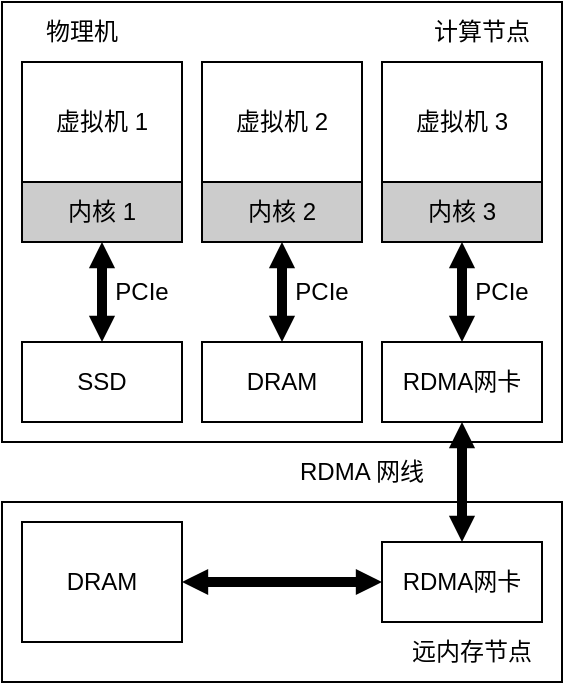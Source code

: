 <mxfile version="22.1.16" type="github">
  <diagram name="第 1 页" id="Dkf_k3QCHqvBJG8QC6G8">
    <mxGraphModel dx="1562" dy="400" grid="1" gridSize="10" guides="1" tooltips="1" connect="1" arrows="1" fold="1" page="1" pageScale="1" pageWidth="827" pageHeight="1169" math="0" shadow="0">
      <root>
        <mxCell id="0" />
        <mxCell id="1" parent="0" />
        <mxCell id="foUkZmIK1YFrcfD_WUxn-38" value="" style="rounded=0;whiteSpace=wrap;html=1;fillColor=none;" vertex="1" parent="1">
          <mxGeometry x="-690" y="500" width="280" height="90" as="geometry" />
        </mxCell>
        <mxCell id="foUkZmIK1YFrcfD_WUxn-36" value="" style="rounded=0;whiteSpace=wrap;html=1;fillColor=none;" vertex="1" parent="1">
          <mxGeometry x="-690" y="250" width="280" height="220" as="geometry" />
        </mxCell>
        <mxCell id="foUkZmIK1YFrcfD_WUxn-1" value="虚拟机 1" style="rounded=0;whiteSpace=wrap;html=1;fillColor=#FFFFFF;" vertex="1" parent="1">
          <mxGeometry x="-680" y="280" width="80" height="60" as="geometry" />
        </mxCell>
        <mxCell id="foUkZmIK1YFrcfD_WUxn-3" value="内核 1" style="rounded=0;whiteSpace=wrap;html=1;fillColor=#CCCCCC;" vertex="1" parent="1">
          <mxGeometry x="-680" y="340" width="80" height="30" as="geometry" />
        </mxCell>
        <mxCell id="foUkZmIK1YFrcfD_WUxn-8" value="虚拟机 2" style="rounded=0;whiteSpace=wrap;html=1;fillColor=#FFFFFF;" vertex="1" parent="1">
          <mxGeometry x="-590" y="280" width="80" height="60" as="geometry" />
        </mxCell>
        <mxCell id="foUkZmIK1YFrcfD_WUxn-9" value="内核 2" style="rounded=0;whiteSpace=wrap;html=1;fillColor=#CCCCCC;" vertex="1" parent="1">
          <mxGeometry x="-590" y="340" width="80" height="30" as="geometry" />
        </mxCell>
        <mxCell id="foUkZmIK1YFrcfD_WUxn-10" value="虚拟机 3" style="rounded=0;whiteSpace=wrap;html=1;fillColor=#FFFFFF;" vertex="1" parent="1">
          <mxGeometry x="-500" y="280" width="80" height="60" as="geometry" />
        </mxCell>
        <mxCell id="foUkZmIK1YFrcfD_WUxn-11" value="内核 3" style="rounded=0;whiteSpace=wrap;html=1;fillColor=#CCCCCC;" vertex="1" parent="1">
          <mxGeometry x="-500" y="340" width="80" height="30" as="geometry" />
        </mxCell>
        <mxCell id="foUkZmIK1YFrcfD_WUxn-13" value="SSD" style="rounded=0;whiteSpace=wrap;html=1;" vertex="1" parent="1">
          <mxGeometry x="-680" y="420" width="80" height="40" as="geometry" />
        </mxCell>
        <mxCell id="foUkZmIK1YFrcfD_WUxn-15" value="DRAM" style="rounded=0;whiteSpace=wrap;html=1;" vertex="1" parent="1">
          <mxGeometry x="-590" y="420" width="80" height="40" as="geometry" />
        </mxCell>
        <mxCell id="foUkZmIK1YFrcfD_WUxn-18" value="" style="edgeStyle=elbowEdgeStyle;rounded=0;elbow=vertical;html=1;labelBackgroundColor=#ffffff;startArrow=block;startFill=1;startSize=0;endArrow=block;endFill=1;endSize=0;jettySize=auto;orthogonalLoop=1;strokeWidth=5;fontSize=14;entryX=0.5;entryY=1;entryDx=0;entryDy=0;exitX=0.5;exitY=0;exitDx=0;exitDy=0;" edge="1" parent="1" source="foUkZmIK1YFrcfD_WUxn-13" target="foUkZmIK1YFrcfD_WUxn-3">
          <mxGeometry width="60" height="60" relative="1" as="geometry">
            <mxPoint x="-290" y="490" as="sourcePoint" />
            <mxPoint x="-447" y="380" as="targetPoint" />
          </mxGeometry>
        </mxCell>
        <mxCell id="foUkZmIK1YFrcfD_WUxn-19" value="" style="edgeStyle=elbowEdgeStyle;rounded=0;elbow=vertical;html=1;labelBackgroundColor=#ffffff;startArrow=block;startFill=1;startSize=0;endArrow=block;endFill=1;endSize=0;jettySize=auto;orthogonalLoop=1;strokeWidth=5;fontSize=14;entryX=0.5;entryY=1;entryDx=0;entryDy=0;exitX=0.5;exitY=0;exitDx=0;exitDy=0;" edge="1" parent="1" source="foUkZmIK1YFrcfD_WUxn-15" target="foUkZmIK1YFrcfD_WUxn-9">
          <mxGeometry width="60" height="60" relative="1" as="geometry">
            <mxPoint x="-630" y="430" as="sourcePoint" />
            <mxPoint x="-630" y="380" as="targetPoint" />
          </mxGeometry>
        </mxCell>
        <mxCell id="foUkZmIK1YFrcfD_WUxn-20" value="" style="edgeStyle=elbowEdgeStyle;rounded=0;elbow=vertical;html=1;labelBackgroundColor=#ffffff;startArrow=block;startFill=1;startSize=0;endArrow=block;endFill=1;endSize=0;jettySize=auto;orthogonalLoop=1;strokeWidth=5;fontSize=14;entryX=0.5;entryY=1;entryDx=0;entryDy=0;exitX=0.5;exitY=0;exitDx=0;exitDy=0;" edge="1" parent="1" source="foUkZmIK1YFrcfD_WUxn-24" target="foUkZmIK1YFrcfD_WUxn-11">
          <mxGeometry width="60" height="60" relative="1" as="geometry">
            <mxPoint x="-460" y="420" as="sourcePoint" />
            <mxPoint x="-540" y="380" as="targetPoint" />
          </mxGeometry>
        </mxCell>
        <mxCell id="foUkZmIK1YFrcfD_WUxn-23" value="DRAM" style="rounded=0;whiteSpace=wrap;html=1;" vertex="1" parent="1">
          <mxGeometry x="-680" y="510" width="80" height="60" as="geometry" />
        </mxCell>
        <mxCell id="foUkZmIK1YFrcfD_WUxn-24" value="RDMA网卡" style="rounded=0;whiteSpace=wrap;html=1;" vertex="1" parent="1">
          <mxGeometry x="-500" y="420" width="80" height="40" as="geometry" />
        </mxCell>
        <mxCell id="foUkZmIK1YFrcfD_WUxn-25" value="RDMA网卡" style="rounded=0;whiteSpace=wrap;html=1;" vertex="1" parent="1">
          <mxGeometry x="-500" y="520" width="80" height="40" as="geometry" />
        </mxCell>
        <mxCell id="foUkZmIK1YFrcfD_WUxn-26" value="" style="edgeStyle=elbowEdgeStyle;rounded=0;elbow=vertical;html=1;labelBackgroundColor=#ffffff;startArrow=block;startFill=1;startSize=0;endArrow=block;endFill=1;endSize=0;jettySize=auto;orthogonalLoop=1;strokeWidth=5;fontSize=14;entryX=1;entryY=0.5;entryDx=0;entryDy=0;exitX=0;exitY=0.5;exitDx=0;exitDy=0;" edge="1" parent="1" source="foUkZmIK1YFrcfD_WUxn-25" target="foUkZmIK1YFrcfD_WUxn-23">
          <mxGeometry width="60" height="60" relative="1" as="geometry">
            <mxPoint x="-280.26" y="440" as="sourcePoint" />
            <mxPoint x="-280.26" y="390" as="targetPoint" />
          </mxGeometry>
        </mxCell>
        <mxCell id="foUkZmIK1YFrcfD_WUxn-27" value="PCIe" style="text;html=1;strokeColor=none;fillColor=none;align=center;verticalAlign=middle;whiteSpace=wrap;rounded=0;" vertex="1" parent="1">
          <mxGeometry x="-650" y="380" width="60" height="30" as="geometry" />
        </mxCell>
        <mxCell id="foUkZmIK1YFrcfD_WUxn-28" value="PCIe" style="text;html=1;strokeColor=none;fillColor=none;align=center;verticalAlign=middle;whiteSpace=wrap;rounded=0;" vertex="1" parent="1">
          <mxGeometry x="-560" y="380" width="60" height="30" as="geometry" />
        </mxCell>
        <mxCell id="foUkZmIK1YFrcfD_WUxn-29" value="PCIe" style="text;html=1;strokeColor=none;fillColor=none;align=center;verticalAlign=middle;whiteSpace=wrap;rounded=0;" vertex="1" parent="1">
          <mxGeometry x="-470" y="380" width="60" height="30" as="geometry" />
        </mxCell>
        <mxCell id="foUkZmIK1YFrcfD_WUxn-30" value="" style="edgeStyle=elbowEdgeStyle;rounded=0;elbow=vertical;html=1;labelBackgroundColor=#ffffff;startArrow=block;startFill=1;startSize=0;endArrow=block;endFill=1;endSize=0;jettySize=auto;orthogonalLoop=1;strokeWidth=5;fontSize=14;entryX=0.5;entryY=1;entryDx=0;entryDy=0;exitX=0.5;exitY=0;exitDx=0;exitDy=0;" edge="1" parent="1" source="foUkZmIK1YFrcfD_WUxn-25" target="foUkZmIK1YFrcfD_WUxn-24">
          <mxGeometry width="60" height="60" relative="1" as="geometry">
            <mxPoint x="-280" y="430" as="sourcePoint" />
            <mxPoint x="-280" y="380" as="targetPoint" />
          </mxGeometry>
        </mxCell>
        <mxCell id="foUkZmIK1YFrcfD_WUxn-31" value="RDMA 网线" style="text;html=1;strokeColor=none;fillColor=none;align=center;verticalAlign=middle;whiteSpace=wrap;rounded=0;" vertex="1" parent="1">
          <mxGeometry x="-570" y="470" width="120" height="30" as="geometry" />
        </mxCell>
        <mxCell id="foUkZmIK1YFrcfD_WUxn-37" value="物理机" style="text;html=1;strokeColor=none;fillColor=none;align=center;verticalAlign=middle;whiteSpace=wrap;rounded=0;" vertex="1" parent="1">
          <mxGeometry x="-680" y="250" width="60" height="30" as="geometry" />
        </mxCell>
        <mxCell id="foUkZmIK1YFrcfD_WUxn-39" value="计算节点" style="text;html=1;strokeColor=none;fillColor=none;align=center;verticalAlign=middle;whiteSpace=wrap;rounded=0;" vertex="1" parent="1">
          <mxGeometry x="-480" y="250" width="60" height="30" as="geometry" />
        </mxCell>
        <mxCell id="foUkZmIK1YFrcfD_WUxn-40" value="远内存节点" style="text;html=1;strokeColor=none;fillColor=none;align=center;verticalAlign=middle;whiteSpace=wrap;rounded=0;" vertex="1" parent="1">
          <mxGeometry x="-490" y="560" width="70" height="30" as="geometry" />
        </mxCell>
      </root>
    </mxGraphModel>
  </diagram>
</mxfile>
